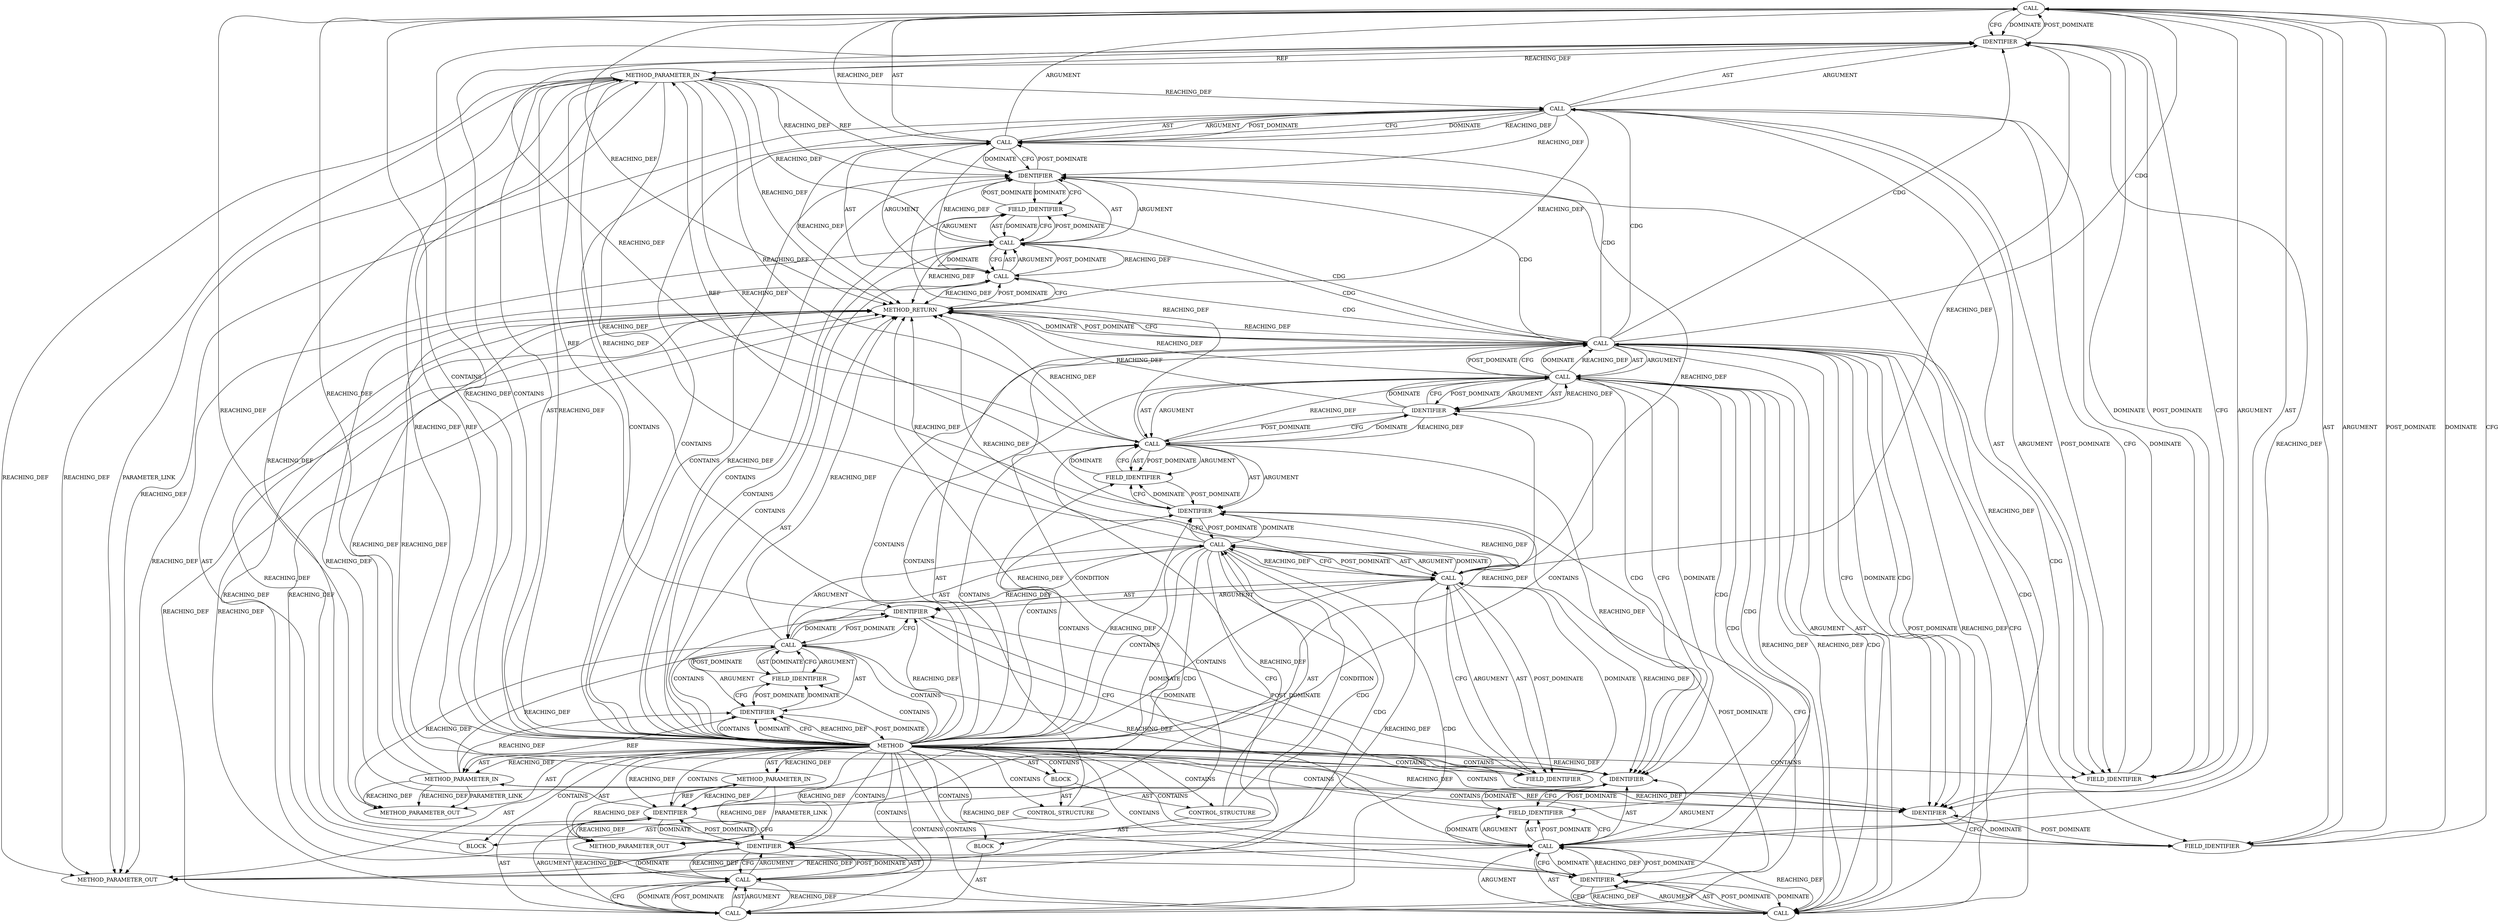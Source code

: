 digraph {
  677 [label=CALL ORDER=1 ARGUMENT_INDEX=1 CODE="ctx->iv" COLUMN_NUMBER=24 METHOD_FULL_NAME="<operator>.indirectFieldAccess" LINE_NUMBER=315 TYPE_FULL_NAME="<empty>" DISPATCH_TYPE="STATIC_DISPATCH" SIGNATURE="" NAME="<operator>.indirectFieldAccess"]
  680 [label=CALL ORDER=2 ARGUMENT_INDEX=2 CODE="prot->salt_size" COLUMN_NUMBER=34 METHOD_FULL_NAME="<operator>.indirectFieldAccess" LINE_NUMBER=315 TYPE_FULL_NAME="<empty>" DISPATCH_TYPE="STATIC_DISPATCH" SIGNATURE="" NAME="<operator>.indirectFieldAccess"]
  682 [label=FIELD_IDENTIFIER ORDER=2 ARGUMENT_INDEX=2 CODE="salt_size" COLUMN_NUMBER=34 LINE_NUMBER=315 CANONICAL_NAME="salt_size"]
  21264 [label=METHOD_PARAMETER_OUT ORDER=2 CODE="struct tls_prot_info *prot" IS_VARIADIC=false COLUMN_NUMBER=40 LINE_NUMBER=307 TYPE_FULL_NAME="tls_prot_info*" EVALUATION_STRATEGY="BY_VALUE" INDEX=2 NAME="prot"]
  653 [label=FIELD_IDENTIFIER ORDER=2 ARGUMENT_INDEX=2 CODE="rec_seq" COLUMN_NUMBER=27 LINE_NUMBER=310 CANONICAL_NAME="rec_seq"]
  681 [label=IDENTIFIER ORDER=1 ARGUMENT_INDEX=1 CODE="prot" COLUMN_NUMBER=34 LINE_NUMBER=315 TYPE_FULL_NAME="tls_prot_info*" NAME="prot"]
  662 [label=CONTROL_STRUCTURE CONTROL_STRUCTURE_TYPE="IF" ORDER=2 PARSER_TYPE_NAME="CASTIfStatement" ARGUMENT_INDEX=-1 CODE="if (prot->version != TLS_1_3_VERSION &&
	    prot->cipher_type != TLS_CIPHER_CHACHA20_POLY1305)" COLUMN_NUMBER=2 LINE_NUMBER=313]
  654 [label=CALL ORDER=2 ARGUMENT_INDEX=2 CODE="prot->rec_seq_size" COLUMN_NUMBER=41 METHOD_FULL_NAME="<operator>.indirectFieldAccess" LINE_NUMBER=310 TYPE_FULL_NAME="<empty>" DISPATCH_TYPE="STATIC_DISPATCH" SIGNATURE="" NAME="<operator>.indirectFieldAccess"]
  685 [label=FIELD_IDENTIFIER ORDER=2 ARGUMENT_INDEX=2 CODE="iv_size" COLUMN_NUMBER=10 LINE_NUMBER=316 CANONICAL_NAME="iv_size"]
  678 [label=IDENTIFIER ORDER=1 ARGUMENT_INDEX=1 CODE="ctx" COLUMN_NUMBER=24 LINE_NUMBER=315 TYPE_FULL_NAME="cipher_context*" NAME="ctx"]
  671 [label=IDENTIFIER ORDER=1 ARGUMENT_INDEX=1 CODE="prot" COLUMN_NUMBER=6 LINE_NUMBER=314 TYPE_FULL_NAME="tls_prot_info*" NAME="prot"]
  683 [label=CALL ORDER=2 ARGUMENT_INDEX=2 CODE="prot->iv_size" COLUMN_NUMBER=10 METHOD_FULL_NAME="<operator>.indirectFieldAccess" LINE_NUMBER=316 TYPE_FULL_NAME="<empty>" DISPATCH_TYPE="STATIC_DISPATCH" SIGNATURE="" NAME="<operator>.indirectFieldAccess"]
  656 [label=FIELD_IDENTIFIER ORDER=2 ARGUMENT_INDEX=2 CODE="rec_seq_size" COLUMN_NUMBER=41 LINE_NUMBER=310 CANONICAL_NAME="rec_seq_size"]
  652 [label=IDENTIFIER ORDER=1 ARGUMENT_INDEX=1 CODE="ctx" COLUMN_NUMBER=27 LINE_NUMBER=310 TYPE_FULL_NAME="cipher_context*" NAME="ctx"]
  660 [label=CALL ORDER=2 ARGUMENT_INDEX=2 CODE="-EBADMSG" COLUMN_NUMBER=21 METHOD_FULL_NAME="<operator>.minus" LINE_NUMBER=311 TYPE_FULL_NAME="<empty>" DISPATCH_TYPE="STATIC_DISPATCH" SIGNATURE="" NAME="<operator>.minus"]
  686 [label=METHOD_RETURN ORDER=5 CODE="RET" COLUMN_NUMBER=1 LINE_NUMBER=306 TYPE_FULL_NAME="void" EVALUATION_STRATEGY="BY_VALUE"]
  670 [label=CALL ORDER=1 ARGUMENT_INDEX=1 CODE="prot->cipher_type" COLUMN_NUMBER=6 METHOD_FULL_NAME="<operator>.indirectFieldAccess" LINE_NUMBER=314 TYPE_FULL_NAME="<empty>" DISPATCH_TYPE="STATIC_DISPATCH" SIGNATURE="" NAME="<operator>.indirectFieldAccess"]
  649 [label=CONTROL_STRUCTURE CONTROL_STRUCTURE_TYPE="IF" ORDER=1 PARSER_TYPE_NAME="CASTIfStatement" ARGUMENT_INDEX=-1 CODE="if (tls_bigint_increment(ctx->rec_seq, prot->rec_seq_size))" COLUMN_NUMBER=2 LINE_NUMBER=310]
  666 [label=IDENTIFIER ORDER=1 ARGUMENT_INDEX=1 CODE="prot" COLUMN_NUMBER=6 LINE_NUMBER=313 TYPE_FULL_NAME="tls_prot_info*" NAME="prot"]
  675 [label=CALL ORDER=1 ARGUMENT_INDEX=1 CODE="tls_bigint_increment(ctx->iv + prot->salt_size,
				     prot->iv_size)" COLUMN_NUMBER=3 METHOD_FULL_NAME="tls_bigint_increment" LINE_NUMBER=315 TYPE_FULL_NAME="<empty>" DISPATCH_TYPE="STATIC_DISPATCH" SIGNATURE="" NAME="tls_bigint_increment"]
  651 [label=CALL ORDER=1 ARGUMENT_INDEX=1 CODE="ctx->rec_seq" COLUMN_NUMBER=27 METHOD_FULL_NAME="<operator>.indirectFieldAccess" LINE_NUMBER=310 TYPE_FULL_NAME="<empty>" DISPATCH_TYPE="STATIC_DISPATCH" SIGNATURE="" NAME="<operator>.indirectFieldAccess"]
  659 [label=IDENTIFIER ORDER=1 ARGUMENT_INDEX=1 CODE="sk" COLUMN_NUMBER=17 LINE_NUMBER=311 TYPE_FULL_NAME="sock*" NAME="sk"]
  644 [label=METHOD COLUMN_NUMBER=1 LINE_NUMBER=306 COLUMN_NUMBER_END=1 IS_EXTERNAL=false SIGNATURE="void tls_advance_record_sn (sock*,tls_prot_info*,cipher_context*)" NAME="tls_advance_record_sn" AST_PARENT_TYPE="TYPE_DECL" AST_PARENT_FULL_NAME="tls.h:<global>" ORDER=78 CODE="static inline void
tls_advance_record_sn(struct sock *sk, struct tls_prot_info *prot,
		      struct cipher_context *ctx)
{
	if (tls_bigint_increment(ctx->rec_seq, prot->rec_seq_size))
		tls_err_abort(sk, -EBADMSG);

	if (prot->version != TLS_1_3_VERSION &&
	    prot->cipher_type != TLS_CIPHER_CHACHA20_POLY1305)
		tls_bigint_increment(ctx->iv + prot->salt_size,
				     prot->iv_size);
}" FULL_NAME="tls_advance_record_sn" LINE_NUMBER_END=317 FILENAME="tls.h"]
  684 [label=IDENTIFIER ORDER=1 ARGUMENT_INDEX=1 CODE="prot" COLUMN_NUMBER=10 LINE_NUMBER=316 TYPE_FULL_NAME="tls_prot_info*" NAME="prot"]
  650 [label=CALL ORDER=1 ARGUMENT_INDEX=-1 CODE="tls_bigint_increment(ctx->rec_seq, prot->rec_seq_size)" COLUMN_NUMBER=6 METHOD_FULL_NAME="tls_bigint_increment" LINE_NUMBER=310 TYPE_FULL_NAME="<empty>" DISPATCH_TYPE="STATIC_DISPATCH" SIGNATURE="" NAME="tls_bigint_increment"]
  679 [label=FIELD_IDENTIFIER ORDER=2 ARGUMENT_INDEX=2 CODE="iv" COLUMN_NUMBER=24 LINE_NUMBER=315 CANONICAL_NAME="iv"]
  21263 [label=METHOD_PARAMETER_OUT ORDER=1 CODE="struct sock *sk" IS_VARIADIC=false COLUMN_NUMBER=23 LINE_NUMBER=307 TYPE_FULL_NAME="sock*" EVALUATION_STRATEGY="BY_VALUE" INDEX=1 NAME="sk"]
  663 [label=CALL ORDER=1 ARGUMENT_INDEX=-1 CODE="prot->version != TLS_1_3_VERSION &&
	    prot->cipher_type != TLS_CIPHER_CHACHA20_POLY1305" COLUMN_NUMBER=6 METHOD_FULL_NAME="<operator>.logicalAnd" LINE_NUMBER=313 TYPE_FULL_NAME="<empty>" DISPATCH_TYPE="STATIC_DISPATCH" SIGNATURE="" NAME="<operator>.logicalAnd"]
  665 [label=CALL ORDER=1 ARGUMENT_INDEX=1 CODE="prot->version" COLUMN_NUMBER=6 METHOD_FULL_NAME="<operator>.indirectFieldAccess" LINE_NUMBER=313 TYPE_FULL_NAME="<empty>" DISPATCH_TYPE="STATIC_DISPATCH" SIGNATURE="" NAME="<operator>.indirectFieldAccess"]
  674 [label=BLOCK ORDER=2 ARGUMENT_INDEX=-1 CODE="<empty>" COLUMN_NUMBER=3 LINE_NUMBER=315 TYPE_FULL_NAME="void"]
  21265 [label=METHOD_PARAMETER_OUT ORDER=3 CODE="struct cipher_context *ctx" IS_VARIADIC=false COLUMN_NUMBER=9 LINE_NUMBER=308 TYPE_FULL_NAME="cipher_context*" EVALUATION_STRATEGY="BY_VALUE" INDEX=3 NAME="ctx"]
  672 [label=FIELD_IDENTIFIER ORDER=2 ARGUMENT_INDEX=2 CODE="cipher_type" COLUMN_NUMBER=6 LINE_NUMBER=314 CANONICAL_NAME="cipher_type"]
  669 [label=CALL ORDER=2 ARGUMENT_INDEX=2 CODE="prot->cipher_type != TLS_CIPHER_CHACHA20_POLY1305" COLUMN_NUMBER=6 METHOD_FULL_NAME="<operator>.notEquals" LINE_NUMBER=314 TYPE_FULL_NAME="<empty>" DISPATCH_TYPE="STATIC_DISPATCH" SIGNATURE="" NAME="<operator>.notEquals"]
  658 [label=CALL ORDER=1 ARGUMENT_INDEX=1 CODE="tls_err_abort(sk, -EBADMSG)" COLUMN_NUMBER=3 METHOD_FULL_NAME="tls_err_abort" LINE_NUMBER=311 TYPE_FULL_NAME="<empty>" DISPATCH_TYPE="STATIC_DISPATCH" SIGNATURE="" NAME="tls_err_abort"]
  676 [label=CALL ORDER=1 ARGUMENT_INDEX=1 CODE="ctx->iv + prot->salt_size" COLUMN_NUMBER=24 METHOD_FULL_NAME="<operator>.addition" LINE_NUMBER=315 TYPE_FULL_NAME="<empty>" DISPATCH_TYPE="STATIC_DISPATCH" SIGNATURE="" NAME="<operator>.addition"]
  667 [label=FIELD_IDENTIFIER ORDER=2 ARGUMENT_INDEX=2 CODE="version" COLUMN_NUMBER=6 LINE_NUMBER=313 CANONICAL_NAME="version"]
  647 [label=METHOD_PARAMETER_IN ORDER=3 CODE="struct cipher_context *ctx" IS_VARIADIC=false COLUMN_NUMBER=9 LINE_NUMBER=308 TYPE_FULL_NAME="cipher_context*" EVALUATION_STRATEGY="BY_VALUE" INDEX=3 NAME="ctx"]
  673 [label=IDENTIFIER ORDER=2 ARGUMENT_INDEX=2 CODE="TLS_CIPHER_CHACHA20_POLY1305" COLUMN_NUMBER=27 LINE_NUMBER=314 TYPE_FULL_NAME="ANY" NAME="TLS_CIPHER_CHACHA20_POLY1305"]
  648 [label=BLOCK ORDER=4 ARGUMENT_INDEX=-1 CODE="{
	if (tls_bigint_increment(ctx->rec_seq, prot->rec_seq_size))
		tls_err_abort(sk, -EBADMSG);

	if (prot->version != TLS_1_3_VERSION &&
	    prot->cipher_type != TLS_CIPHER_CHACHA20_POLY1305)
		tls_bigint_increment(ctx->iv + prot->salt_size,
				     prot->iv_size);
}" COLUMN_NUMBER=1 LINE_NUMBER=309 TYPE_FULL_NAME="void"]
  661 [label=IDENTIFIER ORDER=1 ARGUMENT_INDEX=1 CODE="EBADMSG" COLUMN_NUMBER=22 LINE_NUMBER=311 TYPE_FULL_NAME="ANY" NAME="EBADMSG"]
  668 [label=IDENTIFIER ORDER=2 ARGUMENT_INDEX=2 CODE="TLS_1_3_VERSION" COLUMN_NUMBER=23 LINE_NUMBER=313 TYPE_FULL_NAME="ANY" NAME="TLS_1_3_VERSION"]
  655 [label=IDENTIFIER ORDER=1 ARGUMENT_INDEX=1 CODE="prot" COLUMN_NUMBER=41 LINE_NUMBER=310 TYPE_FULL_NAME="tls_prot_info*" NAME="prot"]
  664 [label=CALL ORDER=1 ARGUMENT_INDEX=1 CODE="prot->version != TLS_1_3_VERSION" COLUMN_NUMBER=6 METHOD_FULL_NAME="<operator>.notEquals" LINE_NUMBER=313 TYPE_FULL_NAME="<empty>" DISPATCH_TYPE="STATIC_DISPATCH" SIGNATURE="" NAME="<operator>.notEquals"]
  657 [label=BLOCK ORDER=2 ARGUMENT_INDEX=-1 CODE="<empty>" COLUMN_NUMBER=3 LINE_NUMBER=311 TYPE_FULL_NAME="void"]
  645 [label=METHOD_PARAMETER_IN ORDER=1 CODE="struct sock *sk" IS_VARIADIC=false COLUMN_NUMBER=23 LINE_NUMBER=307 TYPE_FULL_NAME="sock*" EVALUATION_STRATEGY="BY_VALUE" INDEX=1 NAME="sk"]
  646 [label=METHOD_PARAMETER_IN ORDER=2 CODE="struct tls_prot_info *prot" IS_VARIADIC=false COLUMN_NUMBER=40 LINE_NUMBER=307 TYPE_FULL_NAME="tls_prot_info*" EVALUATION_STRATEGY="BY_VALUE" INDEX=2 NAME="prot"]
  675 -> 683 [label=AST ]
  680 -> 681 [label=ARGUMENT ]
  644 -> 647 [label=AST ]
  662 -> 674 [label=AST ]
  673 -> 670 [label=REACHING_DEF VARIABLE="TLS_CIPHER_CHACHA20_POLY1305"]
  665 -> 21264 [label=REACHING_DEF VARIABLE="prot->version"]
  670 -> 681 [label=REACHING_DEF VARIABLE="prot->cipher_type"]
  644 -> 655 [label=REACHING_DEF VARIABLE=""]
  670 -> 686 [label=REACHING_DEF VARIABLE="prot->cipher_type"]
  663 -> 678 [label=CFG ]
  664 -> 670 [label=CDG ]
  665 -> 686 [label=REACHING_DEF VARIABLE="prot->version"]
  679 -> 678 [label=POST_DOMINATE ]
  665 -> 684 [label=REACHING_DEF VARIABLE="prot->version"]
  644 -> 660 [label=CONTAINS ]
  684 -> 685 [label=CFG ]
  660 -> 661 [label=ARGUMENT ]
  654 -> 671 [label=REACHING_DEF VARIABLE="prot->rec_seq_size"]
  647 -> 686 [label=REACHING_DEF VARIABLE="ctx"]
  664 -> 663 [label=CFG ]
  669 -> 673 [label=ARGUMENT ]
  646 -> 680 [label=REACHING_DEF VARIABLE="prot"]
  663 -> 684 [label=CDG ]
  655 -> 646 [label=REF ]
  644 -> 678 [label=REACHING_DEF VARIABLE=""]
  644 -> 652 [label=CONTAINS ]
  659 -> 658 [label=REACHING_DEF VARIABLE="sk"]
  680 -> 676 [label=CFG ]
  644 -> 682 [label=CONTAINS ]
  680 -> 676 [label=DOMINATE ]
  660 -> 661 [label=POST_DOMINATE ]
  666 -> 667 [label=CFG ]
  644 -> 666 [label=CONTAINS ]
  644 -> 686 [label=AST ]
  669 -> 673 [label=AST ]
  644 -> 659 [label=REACHING_DEF VARIABLE=""]
  644 -> 676 [label=CONTAINS ]
  654 -> 656 [label=ARGUMENT ]
  663 -> 676 [label=CDG ]
  670 -> 672 [label=ARGUMENT ]
  661 -> 660 [label=DOMINATE ]
  673 -> 669 [label=DOMINATE ]
  644 -> 652 [label=DOMINATE ]
  644 -> 668 [label=REACHING_DEF VARIABLE=""]
  645 -> 659 [label=REACHING_DEF VARIABLE="sk"]
  650 -> 666 [label=DOMINATE ]
  644 -> 671 [label=REACHING_DEF VARIABLE=""]
  684 -> 685 [label=DOMINATE ]
  664 -> 663 [label=DOMINATE ]
  654 -> 656 [label=AST ]
  658 -> 686 [label=REACHING_DEF VARIABLE="tls_err_abort(sk, -EBADMSG)"]
  675 -> 686 [label=CFG ]
  644 -> 653 [label=CONTAINS ]
  664 -> 686 [label=REACHING_DEF VARIABLE="prot->version != TLS_1_3_VERSION"]
  650 -> 658 [label=CDG ]
  682 -> 681 [label=POST_DOMINATE ]
  680 -> 686 [label=REACHING_DEF VARIABLE="prot->salt_size"]
  652 -> 653 [label=DOMINATE ]
  663 -> 679 [label=CDG ]
  659 -> 645 [label=REF ]
  661 -> 686 [label=REACHING_DEF VARIABLE="EBADMSG"]
  670 -> 672 [label=AST ]
  665 -> 668 [label=CFG ]
  654 -> 650 [label=DOMINATE ]
  644 -> 667 [label=CONTAINS ]
  660 -> 658 [label=REACHING_DEF VARIABLE="-EBADMSG"]
  664 -> 665 [label=ARGUMENT ]
  649 -> 650 [label=CONDITION ]
  644 -> 666 [label=REACHING_DEF VARIABLE=""]
  677 -> 686 [label=REACHING_DEF VARIABLE="ctx->iv"]
  644 -> 647 [label=REACHING_DEF VARIABLE=""]
  663 -> 664 [label=AST ]
  644 -> 678 [label=CONTAINS ]
  664 -> 663 [label=REACHING_DEF VARIABLE="prot->version != TLS_1_3_VERSION"]
  653 -> 651 [label=DOMINATE ]
  645 -> 21263 [label=REACHING_DEF VARIABLE="sk"]
  645 -> 21263 [label=REACHING_DEF VARIABLE="sk"]
  683 -> 675 [label=REACHING_DEF VARIABLE="prot->iv_size"]
  644 -> 646 [label=AST ]
  678 -> 647 [label=REF ]
  685 -> 683 [label=DOMINATE ]
  675 -> 676 [label=AST ]
  644 -> 661 [label=REACHING_DEF VARIABLE=""]
  665 -> 666 [label=AST ]
  654 -> 655 [label=ARGUMENT ]
  644 -> 683 [label=CONTAINS ]
  682 -> 680 [label=CFG ]
  650 -> 686 [label=REACHING_DEF VARIABLE="tls_bigint_increment(ctx->rec_seq, prot->rec_seq_size)"]
  685 -> 683 [label=CFG ]
  644 -> 652 [label=CFG ]
  680 -> 676 [label=REACHING_DEF VARIABLE="prot->salt_size"]
  667 -> 666 [label=POST_DOMINATE ]
  677 -> 679 [label=AST ]
  676 -> 680 [label=AST ]
  644 -> 664 [label=CONTAINS ]
  646 -> 684 [label=REACHING_DEF VARIABLE="prot"]
  663 -> 669 [label=ARGUMENT ]
  683 -> 685 [label=POST_DOMINATE ]
  652 -> 653 [label=CFG ]
  676 -> 684 [label=CFG ]
  677 -> 678 [label=ARGUMENT ]
  668 -> 665 [label=POST_DOMINATE ]
  644 -> 649 [label=CONTAINS ]
  644 -> 671 [label=CONTAINS ]
  644 -> 675 [label=CONTAINS ]
  651 -> 650 [label=REACHING_DEF VARIABLE="ctx->rec_seq"]
  669 -> 663 [label=REACHING_DEF VARIABLE="prot->cipher_type != TLS_CIPHER_CHACHA20_POLY1305"]
  672 -> 670 [label=CFG ]
  644 -> 651 [label=CONTAINS ]
  648 -> 662 [label=AST ]
  644 -> 652 [label=REACHING_DEF VARIABLE=""]
  682 -> 680 [label=DOMINATE ]
  659 -> 661 [label=CFG ]
  663 -> 680 [label=CDG ]
  654 -> 666 [label=REACHING_DEF VARIABLE="prot->rec_seq_size"]
  666 -> 658 [label=POST_DOMINATE ]
  670 -> 671 [label=AST ]
  650 -> 661 [label=CDG ]
  676 -> 680 [label=ARGUMENT ]
  656 -> 654 [label=DOMINATE ]
  644 -> 680 [label=CONTAINS ]
  644 -> 654 [label=CONTAINS ]
  668 -> 665 [label=REACHING_DEF VARIABLE="TLS_1_3_VERSION"]
  660 -> 661 [label=AST ]
  644 -> 21263 [label=AST ]
  663 -> 664 [label=ARGUMENT ]
  677 -> 679 [label=ARGUMENT ]
  654 -> 650 [label=REACHING_DEF VARIABLE="prot->rec_seq_size"]
  664 -> 672 [label=CDG ]
  669 -> 670 [label=ARGUMENT ]
  647 -> 651 [label=REACHING_DEF VARIABLE="ctx"]
  650 -> 659 [label=DOMINATE ]
  651 -> 655 [label=CFG ]
  653 -> 651 [label=CFG ]
  651 -> 21265 [label=REACHING_DEF VARIABLE="ctx->rec_seq"]
  666 -> 667 [label=DOMINATE ]
  646 -> 654 [label=REACHING_DEF VARIABLE="prot"]
  662 -> 663 [label=AST ]
  665 -> 681 [label=REACHING_DEF VARIABLE="prot->version"]
  675 -> 676 [label=ARGUMENT ]
  675 -> 683 [label=ARGUMENT ]
  671 -> 646 [label=REF ]
  644 -> 645 [label=REACHING_DEF VARIABLE=""]
  670 -> 684 [label=REACHING_DEF VARIABLE="prot->cipher_type"]
  669 -> 673 [label=POST_DOMINATE ]
  644 -> 657 [label=CONTAINS ]
  663 -> 683 [label=CDG ]
  646 -> 21264 [label=PARAMETER_LINK ]
  644 -> 665 [label=CONTAINS ]
  677 -> 21265 [label=REACHING_DEF VARIABLE="ctx->iv"]
  677 -> 676 [label=REACHING_DEF VARIABLE="ctx->iv"]
  654 -> 681 [label=REACHING_DEF VARIABLE="prot->rec_seq_size"]
  655 -> 651 [label=POST_DOMINATE ]
  683 -> 685 [label=ARGUMENT ]
  644 -> 670 [label=CONTAINS ]
  663 -> 675 [label=CDG ]
  654 -> 650 [label=CFG ]
  666 -> 650 [label=POST_DOMINATE ]
  672 -> 671 [label=POST_DOMINATE ]
  658 -> 659 [label=AST ]
  644 -> 648 [label=AST ]
  664 -> 669 [label=REACHING_DEF VARIABLE="prot->version != TLS_1_3_VERSION"]
  644 -> 646 [label=REACHING_DEF VARIABLE=""]
  686 -> 675 [label=POST_DOMINATE ]
  650 -> 651 [label=AST ]
  670 -> 672 [label=POST_DOMINATE ]
  664 -> 668 [label=POST_DOMINATE ]
  658 -> 660 [label=POST_DOMINATE ]
  684 -> 646 [label=REF ]
  650 -> 651 [label=ARGUMENT ]
  683 -> 675 [label=DOMINATE ]
  662 -> 663 [label=CONDITION ]
  663 -> 686 [label=CFG ]
  647 -> 652 [label=REACHING_DEF VARIABLE="ctx"]
  651 -> 653 [label=ARGUMENT ]
  644 -> 650 [label=CONTAINS ]
  647 -> 21265 [label=REACHING_DEF VARIABLE="ctx"]
  647 -> 21265 [label=REACHING_DEF VARIABLE="ctx"]
  658 -> 660 [label=AST ]
  664 -> 671 [label=CDG ]
  644 -> 656 [label=CONTAINS ]
  673 -> 686 [label=REACHING_DEF VARIABLE="TLS_CIPHER_CHACHA20_POLY1305"]
  644 -> 21264 [label=AST ]
  670 -> 21264 [label=REACHING_DEF VARIABLE="prot->cipher_type"]
  663 -> 681 [label=CDG ]
  668 -> 686 [label=REACHING_DEF VARIABLE="TLS_1_3_VERSION"]
  663 -> 686 [label=REACHING_DEF VARIABLE="prot->version != TLS_1_3_VERSION &&
	    prot->cipher_type != TLS_CIPHER_CHACHA20_POLY1305"]
  667 -> 665 [label=DOMINATE ]
  644 -> 658 [label=CONTAINS ]
  663 -> 678 [label=DOMINATE ]
  655 -> 656 [label=DOMINATE ]
  665 -> 671 [label=REACHING_DEF VARIABLE="prot->version"]
  665 -> 664 [label=REACHING_DEF VARIABLE="prot->version"]
  681 -> 682 [label=DOMINATE ]
  644 -> 672 [label=CONTAINS ]
  655 -> 656 [label=CFG ]
  670 -> 673 [label=CFG ]
  679 -> 677 [label=DOMINATE ]
  669 -> 664 [label=REACHING_DEF VARIABLE="prot->cipher_type != TLS_CIPHER_CHACHA20_POLY1305"]
  664 -> 669 [label=CDG ]
  656 -> 655 [label=POST_DOMINATE ]
  673 -> 669 [label=CFG ]
  683 -> 675 [label=CFG ]
  644 -> 684 [label=CONTAINS ]
  665 -> 667 [label=AST ]
  671 -> 672 [label=DOMINATE ]
  685 -> 684 [label=POST_DOMINATE ]
  681 -> 646 [label=REF ]
  644 -> 679 [label=CONTAINS ]
  644 -> 668 [label=CONTAINS ]
  665 -> 668 [label=DOMINATE ]
  651 -> 655 [label=DOMINATE ]
  644 -> 669 [label=CONTAINS ]
  646 -> 666 [label=REACHING_DEF VARIABLE="prot"]
  654 -> 655 [label=AST ]
  650 -> 660 [label=CDG ]
  652 -> 644 [label=POST_DOMINATE ]
  644 -> 674 [label=CONTAINS ]
  646 -> 683 [label=REACHING_DEF VARIABLE="prot"]
  645 -> 686 [label=REACHING_DEF VARIABLE="sk"]
  663 -> 669 [label=AST ]
  665 -> 667 [label=POST_DOMINATE ]
  663 -> 669 [label=POST_DOMINATE ]
  681 -> 682 [label=CFG ]
  669 -> 670 [label=AST ]
  661 -> 660 [label=CFG ]
  668 -> 664 [label=REACHING_DEF VARIABLE="TLS_1_3_VERSION"]
  654 -> 686 [label=REACHING_DEF VARIABLE="prot->rec_seq_size"]
  646 -> 671 [label=REACHING_DEF VARIABLE="prot"]
  670 -> 673 [label=DOMINATE ]
  664 -> 665 [label=AST ]
  646 -> 681 [label=REACHING_DEF VARIABLE="prot"]
  644 -> 685 [label=CONTAINS ]
  680 -> 681 [label=AST ]
  659 -> 686 [label=REACHING_DEF VARIABLE="sk"]
  683 -> 684 [label=ARGUMENT ]
  651 -> 653 [label=POST_DOMINATE ]
  650 -> 654 [label=POST_DOMINATE ]
  647 -> 677 [label=REACHING_DEF VARIABLE="ctx"]
  684 -> 676 [label=POST_DOMINATE ]
  650 -> 659 [label=CDG ]
  676 -> 680 [label=POST_DOMINATE ]
  683 -> 686 [label=REACHING_DEF VARIABLE="prot->iv_size"]
  644 -> 662 [label=CONTAINS ]
  668 -> 664 [label=DOMINATE ]
  644 -> 663 [label=CONTAINS ]
  648 -> 649 [label=AST ]
  665 -> 666 [label=ARGUMENT ]
  650 -> 654 [label=AST ]
  663 -> 686 [label=DOMINATE ]
  670 -> 669 [label=REACHING_DEF VARIABLE="prot->cipher_type"]
  644 -> 21265 [label=AST ]
  671 -> 672 [label=CFG ]
  644 -> 681 [label=REACHING_DEF VARIABLE=""]
  681 -> 677 [label=POST_DOMINATE ]
  649 -> 657 [label=AST ]
  670 -> 671 [label=ARGUMENT ]
  644 -> 673 [label=CONTAINS ]
  665 -> 667 [label=ARGUMENT ]
  663 -> 678 [label=CDG ]
  647 -> 21265 [label=PARAMETER_LINK ]
  683 -> 21264 [label=REACHING_DEF VARIABLE="prot->iv_size"]
  677 -> 681 [label=CFG ]
  664 -> 673 [label=CDG ]
  652 -> 647 [label=REF ]
  668 -> 664 [label=CFG ]
  651 -> 652 [label=AST ]
  658 -> 660 [label=ARGUMENT ]
  678 -> 679 [label=CFG ]
  644 -> 655 [label=CONTAINS ]
  679 -> 677 [label=CFG ]
  644 -> 659 [label=CONTAINS ]
  667 -> 665 [label=CFG ]
  660 -> 686 [label=REACHING_DEF VARIABLE="-EBADMSG"]
  649 -> 650 [label=AST ]
  676 -> 686 [label=REACHING_DEF VARIABLE="ctx->iv + prot->salt_size"]
  657 -> 658 [label=AST ]
  644 -> 648 [label=CONTAINS ]
  677 -> 679 [label=POST_DOMINATE ]
  644 -> 645 [label=AST ]
  680 -> 684 [label=REACHING_DEF VARIABLE="prot->salt_size"]
  663 -> 685 [label=CDG ]
  644 -> 681 [label=CONTAINS ]
  683 -> 684 [label=AST ]
  661 -> 659 [label=POST_DOMINATE ]
  680 -> 682 [label=AST ]
  663 -> 677 [label=CDG ]
  654 -> 656 [label=POST_DOMINATE ]
  669 -> 663 [label=CFG ]
  651 -> 686 [label=REACHING_DEF VARIABLE="ctx->rec_seq"]
  676 -> 677 [label=AST ]
  660 -> 658 [label=CFG ]
  651 -> 678 [label=REACHING_DEF VARIABLE="ctx->rec_seq"]
  672 -> 670 [label=DOMINATE ]
  673 -> 669 [label=REACHING_DEF VARIABLE="TLS_CIPHER_CHACHA20_POLY1305"]
  656 -> 654 [label=CFG ]
  650 -> 659 [label=CFG ]
  675 -> 683 [label=POST_DOMINATE ]
  666 -> 646 [label=REF ]
  644 -> 661 [label=CONTAINS ]
  664 -> 668 [label=AST ]
  658 -> 659 [label=ARGUMENT ]
  664 -> 671 [label=CFG ]
  658 -> 666 [label=CFG ]
  664 -> 671 [label=DOMINATE ]
  663 -> 682 [label=CDG ]
  676 -> 677 [label=ARGUMENT ]
  650 -> 666 [label=CFG ]
  676 -> 684 [label=DOMINATE ]
  680 -> 21264 [label=REACHING_DEF VARIABLE="prot->salt_size"]
  661 -> 660 [label=REACHING_DEF VARIABLE="EBADMSG"]
  651 -> 653 [label=AST ]
  659 -> 21263 [label=REACHING_DEF VARIABLE="sk"]
  646 -> 665 [label=REACHING_DEF VARIABLE="prot"]
  646 -> 686 [label=REACHING_DEF VARIABLE="prot"]
  680 -> 682 [label=ARGUMENT ]
  653 -> 652 [label=POST_DOMINATE ]
  654 -> 684 [label=REACHING_DEF VARIABLE="prot->rec_seq_size"]
  646 -> 655 [label=REACHING_DEF VARIABLE="prot"]
  659 -> 661 [label=DOMINATE ]
  683 -> 685 [label=AST ]
  669 -> 686 [label=REACHING_DEF VARIABLE="prot->cipher_type != TLS_CIPHER_CHACHA20_POLY1305"]
  677 -> 681 [label=DOMINATE ]
  677 -> 678 [label=AST ]
  650 -> 654 [label=ARGUMENT ]
  674 -> 675 [label=AST ]
  645 -> 21263 [label=PARAMETER_LINK ]
  646 -> 670 [label=REACHING_DEF VARIABLE="prot"]
  664 -> 668 [label=ARGUMENT ]
  651 -> 652 [label=ARGUMENT ]
  680 -> 682 [label=POST_DOMINATE ]
  673 -> 670 [label=POST_DOMINATE ]
  644 -> 677 [label=CONTAINS ]
  678 -> 679 [label=DOMINATE ]
  663 -> 664 [label=POST_DOMINATE ]
  676 -> 675 [label=REACHING_DEF VARIABLE="ctx->iv + prot->salt_size"]
  675 -> 686 [label=REACHING_DEF VARIABLE="tls_bigint_increment(ctx->iv + prot->salt_size,
				     prot->iv_size)"]
  644 -> 673 [label=REACHING_DEF VARIABLE=""]
  686 -> 663 [label=POST_DOMINATE ]
  654 -> 21264 [label=REACHING_DEF VARIABLE="prot->rec_seq_size"]
  660 -> 658 [label=DOMINATE ]
  644 -> 684 [label=REACHING_DEF VARIABLE=""]
  647 -> 678 [label=REACHING_DEF VARIABLE="ctx"]
  646 -> 21264 [label=REACHING_DEF VARIABLE="prot"]
  646 -> 21264 [label=REACHING_DEF VARIABLE="prot"]
}
